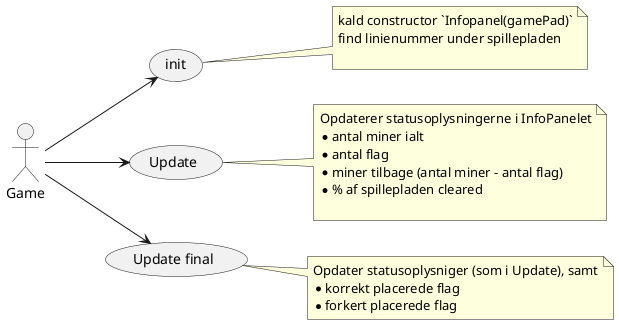 # left to right direction

@startuml

left to right direction

Game -down-> (init)

note right of init
    kald constructor `Infopanel(gamePad)`
    find linienummer under spillepladen

end note

Game -down-> (Update)

note right of Update
    Opdaterer statusoplysningerne i InfoPanelet
    * antal miner ialt
    * antal flag
    * miner tilbage (antal miner - antal flag)
    * % af spillepladen cleared

end note

usecase "Update final" as update_final  
Game -down-> (update_final)

note right of update_final
    Opdater statusoplysniger (som i Update), samt
    * korrekt placerede flag
    * forkert placerede flag
end note

@enduml